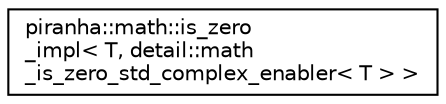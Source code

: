 digraph "Graphical Class Hierarchy"
{
  edge [fontname="Helvetica",fontsize="10",labelfontname="Helvetica",labelfontsize="10"];
  node [fontname="Helvetica",fontsize="10",shape=record];
  rankdir="LR";
  Node0 [label="piranha::math::is_zero\l_impl\< T, detail::math\l_is_zero_std_complex_enabler\< T \> \>",height=0.2,width=0.4,color="black", fillcolor="white", style="filled",URL="$structpiranha_1_1math_1_1is__zero__impl_3_01_t_00_01detail_1_1math__is__zero__std__complex__enabler_3_01_t_01_4_01_4.html",tooltip="Specialisation of the piranha::math::is_zero() functor for C++ complex floating-point types..."];
}
